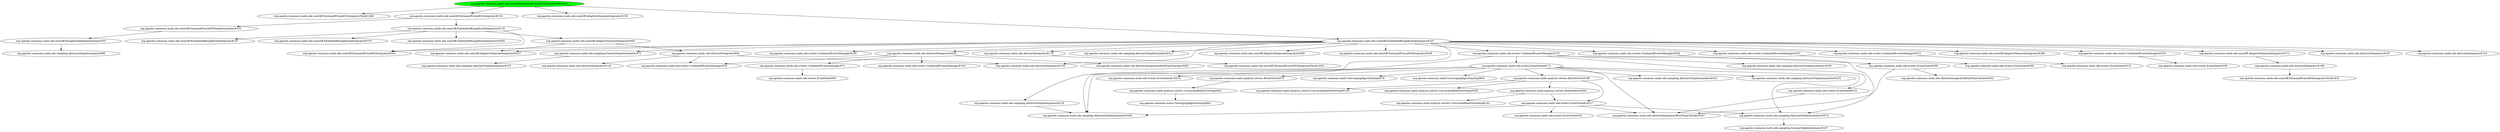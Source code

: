 digraph "cg/org.apache.commons.math.ode.nonstiff.DormandPrince853IntegratorTest#45"
{
	"org.apache.commons.math.ode.nonstiff.DormandPrince853IntegratorTest#45" [style=filled,fillcolor=green];
	"org.apache.commons.math.ode.nonstiff.DormandPrince853IntegratorTest#45" -> "org.apache.commons.math.ode.nonstiff.DormandPrince853IntegratorTest$1#48";
	"org.apache.commons.math.ode.nonstiff.DormandPrince853IntegratorTest#45" -> "org.apache.commons.math.ode.nonstiff.DormandPrince853Integrator#216";
	"org.apache.commons.math.ode.nonstiff.DormandPrince853Integrator#216" -> "org.apache.commons.math.ode.nonstiff.DormandPrince853StepInterpolator#232";
	"org.apache.commons.math.ode.nonstiff.DormandPrince853StepInterpolator#232" -> "org.apache.commons.math.ode.nonstiff.RungeKuttaStepInterpolator#57";
	"org.apache.commons.math.ode.nonstiff.RungeKuttaStepInterpolator#57" -> "org.apache.commons.math.ode.sampling.AbstractStepInterpolator#89";
	"org.apache.commons.math.ode.nonstiff.DormandPrince853Integrator#216" -> "org.apache.commons.math.ode.nonstiff.EmbeddedRungeKuttaIntegrator#116";
	"org.apache.commons.math.ode.nonstiff.EmbeddedRungeKuttaIntegrator#116" -> "org.apache.commons.math.ode.nonstiff.AdaptiveStepsizeIntegrator#93";
	"org.apache.commons.math.ode.nonstiff.AdaptiveStepsizeIntegrator#93" -> "org.apache.commons.math.ode.AbstractIntegrator#64";
	"org.apache.commons.math.ode.AbstractIntegrator#64" -> "org.apache.commons.math.ode.events.CombinedEventsManager#52";
	"org.apache.commons.math.ode.AbstractIntegrator#64" -> "org.apache.commons.math.ode.AbstractIntegrator#143";
	"org.apache.commons.math.ode.AbstractIntegrator#64" -> "org.apache.commons.math.ode.AbstractIntegrator#159";
	"org.apache.commons.math.ode.nonstiff.AdaptiveStepsizeIntegrator#93" -> "org.apache.commons.math.ode.nonstiff.AdaptiveStepsizeIntegrator#315";
	"org.apache.commons.math.ode.nonstiff.EmbeddedRungeKuttaIntegrator#116" -> "org.apache.commons.math.ode.nonstiff.DormandPrince853Integrator#241";
	"org.apache.commons.math.ode.nonstiff.EmbeddedRungeKuttaIntegrator#116" -> "org.apache.commons.math.ode.nonstiff.EmbeddedRungeKuttaIntegrator#187";
	"org.apache.commons.math.ode.nonstiff.EmbeddedRungeKuttaIntegrator#116" -> "org.apache.commons.math.ode.nonstiff.EmbeddedRungeKuttaIntegrator#379";
	"org.apache.commons.math.ode.nonstiff.EmbeddedRungeKuttaIntegrator#116" -> "org.apache.commons.math.ode.nonstiff.EmbeddedRungeKuttaIntegrator#393";
	"org.apache.commons.math.ode.nonstiff.DormandPrince853IntegratorTest#45" -> "org.apache.commons.math.ode.nonstiff.AdaptiveStepsizeIntegrator#150";
	"org.apache.commons.math.ode.nonstiff.DormandPrince853IntegratorTest#45" -> "org.apache.commons.math.ode.nonstiff.EmbeddedRungeKuttaIntegrator#197";
	"org.apache.commons.math.ode.nonstiff.EmbeddedRungeKuttaIntegrator#197" -> "org.apache.commons.math.ode.nonstiff.AdaptiveStepsizeIntegrator#171";
	"org.apache.commons.math.ode.nonstiff.AdaptiveStepsizeIntegrator#171" -> "org.apache.commons.math.ode.AbstractIntegrator#198";
	"org.apache.commons.math.ode.AbstractIntegrator#198" -> "org.apache.commons.math.ode.nonstiff.DormandPrince853IntegratorTest$1#51";
	"org.apache.commons.math.ode.nonstiff.EmbeddedRungeKuttaIntegrator#197" -> "org.apache.commons.math.ode.AbstractIntegrator#167";
	"org.apache.commons.math.ode.nonstiff.EmbeddedRungeKuttaIntegrator#197" -> "org.apache.commons.math.ode.AbstractIntegrator#159";
	"org.apache.commons.math.ode.nonstiff.EmbeddedRungeKuttaIntegrator#197" -> "org.apache.commons.math.ode.AbstractIntegrator#123";
	"org.apache.commons.math.ode.nonstiff.EmbeddedRungeKuttaIntegrator#197" -> "org.apache.commons.math.ode.events.CombinedEventsManager#109";
	"org.apache.commons.math.ode.nonstiff.EmbeddedRungeKuttaIntegrator#197" -> "org.apache.commons.math.ode.sampling.DummyStepInterpolator#72";
	"org.apache.commons.math.ode.sampling.DummyStepInterpolator#72" -> "org.apache.commons.math.ode.sampling.AbstractStepInterpolator#107";
	"org.apache.commons.math.ode.nonstiff.EmbeddedRungeKuttaIntegrator#197" -> "org.apache.commons.math.ode.sampling.AbstractStepInterpolator#219";
	"org.apache.commons.math.ode.sampling.AbstractStepInterpolator#219" -> "org.apache.commons.math.ode.sampling.AbstractStepInterpolator#245";
	"org.apache.commons.math.ode.nonstiff.EmbeddedRungeKuttaIntegrator#197" -> "org.apache.commons.math.ode.AbstractIntegrator#233";
	"org.apache.commons.math.ode.AbstractIntegrator#233" -> "org.apache.commons.math.ode.events.CombinedEventsManager#52";
	"org.apache.commons.math.ode.AbstractIntegrator#233" -> "org.apache.commons.math.ode.events.CombinedEventsManager#102";
	"org.apache.commons.math.ode.AbstractIntegrator#233" -> "org.apache.commons.math.ode.AbstractIntegrator$EndTimeChecker#256";
	"org.apache.commons.math.ode.AbstractIntegrator#233" -> "org.apache.commons.math.ode.events.CombinedEventsManager#71";
	"org.apache.commons.math.ode.events.CombinedEventsManager#71" -> "org.apache.commons.math.ode.events.EventState#95";
	"org.apache.commons.math.ode.nonstiff.EmbeddedRungeKuttaIntegrator#197" -> "org.apache.commons.math.ode.sampling.AbstractStepInterpolator#211";
	"org.apache.commons.math.ode.nonstiff.EmbeddedRungeKuttaIntegrator#197" -> "org.apache.commons.math.ode.AbstractIntegrator#179";
	"org.apache.commons.math.ode.AbstractIntegrator#179" -> "org.apache.commons.math.ode.nonstiff.DormandPrince853IntegratorTest$1#55";
	"org.apache.commons.math.ode.nonstiff.EmbeddedRungeKuttaIntegrator#197" -> "org.apache.commons.math.ode.nonstiff.DormandPrince853Integrator#241";
	"org.apache.commons.math.ode.nonstiff.EmbeddedRungeKuttaIntegrator#197" -> "org.apache.commons.math.ode.nonstiff.AdaptiveStepsizeIntegrator#209";
	"org.apache.commons.math.ode.nonstiff.EmbeddedRungeKuttaIntegrator#197" -> "org.apache.commons.math.ode.nonstiff.DormandPrince853Integrator#249";
	"org.apache.commons.math.ode.nonstiff.EmbeddedRungeKuttaIntegrator#197" -> "org.apache.commons.math.ode.events.CombinedEventsManager#127";
	"org.apache.commons.math.ode.events.CombinedEventsManager#127" -> "org.apache.commons.math.ode.sampling.AbstractStepInterpolator#230";
	"org.apache.commons.math.ode.events.CombinedEventsManager#127" -> "org.apache.commons.math.ode.sampling.AbstractStepInterpolator#245";
	"org.apache.commons.math.ode.events.CombinedEventsManager#127" -> "org.apache.commons.math.ode.sampling.AbstractStepInterpolator#272";
	"org.apache.commons.math.ode.sampling.AbstractStepInterpolator#272" -> "org.apache.commons.math.ode.sampling.DummyStepInterpolator#107";
	"org.apache.commons.math.ode.events.CombinedEventsManager#127" -> "org.apache.commons.math.ode.events.EventState#151";
	"org.apache.commons.math.ode.events.EventState#151" -> "org.apache.commons.math.ode.AbstractIntegrator$EndTimeChecker#267";
	"org.apache.commons.math.ode.events.CombinedEventsManager#127" -> "org.apache.commons.math.ode.events.EventState#172";
	"org.apache.commons.math.ode.events.EventState#172" -> "org.apache.commons.math.ode.sampling.AbstractStepInterpolator#251";
	"org.apache.commons.math.ode.events.EventState#172" -> "org.apache.commons.math.ode.sampling.AbstractStepInterpolator#235";
	"org.apache.commons.math.ode.events.EventState#172" -> "org.apache.commons.math.ode.sampling.AbstractStepInterpolator#245";
	"org.apache.commons.math.ode.events.EventState#172" -> "org.apache.commons.math.ode.sampling.AbstractStepInterpolator#272";
	"org.apache.commons.math.ode.events.EventState#172" -> "org.apache.commons.math.ode.AbstractIntegrator$EndTimeChecker#267";
	"org.apache.commons.math.ode.events.EventState#172" -> "org.apache.commons.math.ode.events.EventState$1#214";
	"org.apache.commons.math.ode.events.EventState#172" -> "org.apache.commons.math.analysis.solvers.BrentSolver#72";
	"org.apache.commons.math.analysis.solvers.BrentSolver#72" -> "org.apache.commons.math.analysis.solvers.UnivariateRealSolverImpl#93";
	"org.apache.commons.math.analysis.solvers.UnivariateRealSolverImpl#93" -> "org.apache.commons.math.ConvergingAlgorithmImpl#61";
	"org.apache.commons.math.ode.events.EventState#172" -> "org.apache.commons.math.ConvergingAlgorithmImpl#78";
	"org.apache.commons.math.ode.events.EventState#172" -> "org.apache.commons.math.ConvergingAlgorithmImpl#93";
	"org.apache.commons.math.ode.events.EventState#172" -> "org.apache.commons.math.analysis.solvers.BrentSolver#199";
	"org.apache.commons.math.analysis.solvers.BrentSolver#199" -> "org.apache.commons.math.analysis.solvers.UnivariateRealSolverImpl#165";
	"org.apache.commons.math.analysis.solvers.BrentSolver#199" -> "org.apache.commons.math.analysis.solvers.UnivariateRealSolverImpl#208";
	"org.apache.commons.math.analysis.solvers.BrentSolver#199" -> "org.apache.commons.math.ode.events.EventState$1#217";
	"org.apache.commons.math.ode.events.EventState$1#217" -> "org.apache.commons.math.ode.sampling.AbstractStepInterpolator#245";
	"org.apache.commons.math.ode.events.EventState$1#217" -> "org.apache.commons.math.ode.events.EventState#42";
	"org.apache.commons.math.ode.events.EventState$1#217" -> "org.apache.commons.math.ode.sampling.AbstractStepInterpolator#272";
	"org.apache.commons.math.ode.events.EventState$1#217" -> "org.apache.commons.math.ode.AbstractIntegrator$EndTimeChecker#267";
	"org.apache.commons.math.analysis.solvers.BrentSolver#199" -> "org.apache.commons.math.analysis.solvers.BrentSolver#260";
	"org.apache.commons.math.analysis.solvers.BrentSolver#260" -> "org.apache.commons.math.ode.events.EventState$1#217";
	"org.apache.commons.math.analysis.solvers.BrentSolver#260" -> "org.apache.commons.math.analysis.solvers.UnivariateRealSolverImpl#141";
	"org.apache.commons.math.ode.nonstiff.EmbeddedRungeKuttaIntegrator#197" -> "org.apache.commons.math.ode.events.CombinedEventsManager#187";
	"org.apache.commons.math.ode.events.CombinedEventsManager#187" -> "org.apache.commons.math.ode.events.EventState#282";
	"org.apache.commons.math.ode.nonstiff.EmbeddedRungeKuttaIntegrator#197" -> "org.apache.commons.math.ode.events.CombinedEventsManager#202";
	"org.apache.commons.math.ode.events.CombinedEventsManager#202" -> "org.apache.commons.math.ode.events.EventState#296";
	"org.apache.commons.math.ode.events.EventState#296" -> "org.apache.commons.math.ode.AbstractIntegrator$EndTimeChecker#267";
	"org.apache.commons.math.ode.nonstiff.EmbeddedRungeKuttaIntegrator#197" -> "org.apache.commons.math.ode.events.CombinedEventsManager#215";
	"org.apache.commons.math.ode.events.CombinedEventsManager#215" -> "org.apache.commons.math.ode.events.EventState#315";
	"org.apache.commons.math.ode.nonstiff.EmbeddedRungeKuttaIntegrator#197" -> "org.apache.commons.math.ode.events.CombinedEventsManager#235";
	"org.apache.commons.math.ode.events.CombinedEventsManager#235" -> "org.apache.commons.math.ode.events.EventState#330";
	"org.apache.commons.math.ode.nonstiff.EmbeddedRungeKuttaIntegrator#197" -> "org.apache.commons.math.ode.nonstiff.AdaptiveStepsizeIntegrator#280";
	"org.apache.commons.math.ode.events.EventState#296" -> "org.apache.commons.math.ode.AbstractIntegrator$EndTimeChecker#262";
	"org.apache.commons.math.ode.nonstiff.EmbeddedRungeKuttaIntegrator#197" -> "org.apache.commons.math.ode.nonstiff.AdaptiveStepsizeIntegrator#315";
}
